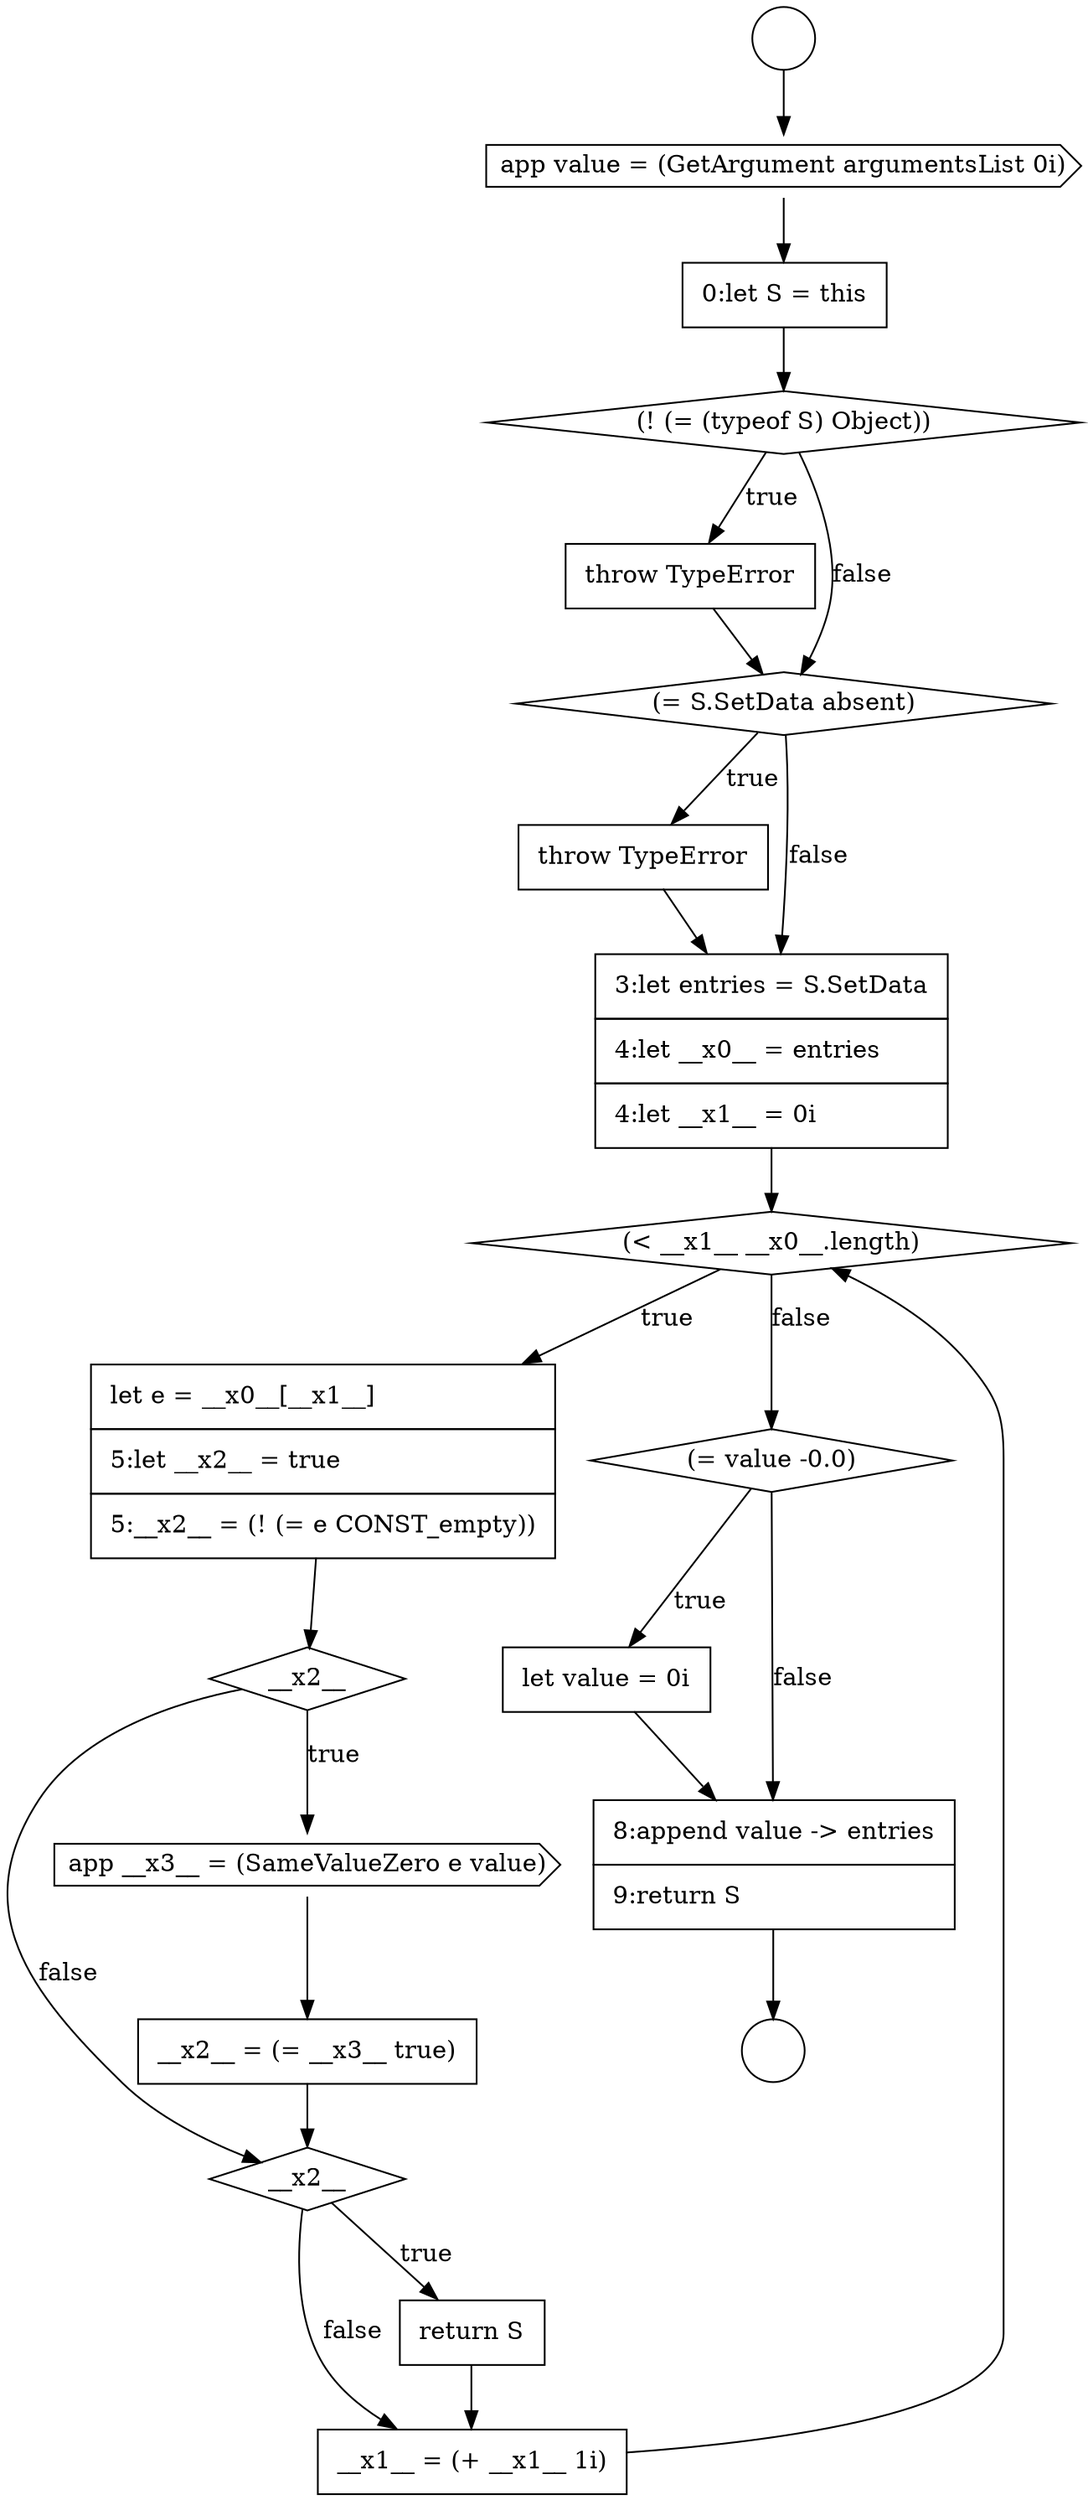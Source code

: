 digraph {
  node0 [shape=circle label=" " color="black" fillcolor="white" style=filled]
  node5 [shape=none, margin=0, label=<<font color="black">
    <table border="0" cellborder="1" cellspacing="0" cellpadding="10">
      <tr><td align="left">throw TypeError</td></tr>
    </table>
  </font>> color="black" fillcolor="white" style=filled]
  node10 [shape=none, margin=0, label=<<font color="black">
    <table border="0" cellborder="1" cellspacing="0" cellpadding="10">
      <tr><td align="left">let e = __x0__[__x1__]</td></tr>
      <tr><td align="left">5:let __x2__ = true</td></tr>
      <tr><td align="left">5:__x2__ = (! (= e CONST_empty))</td></tr>
    </table>
  </font>> color="black" fillcolor="white" style=filled]
  node14 [shape=diamond, label=<<font color="black">__x2__</font>> color="black" fillcolor="white" style=filled]
  node1 [shape=circle label=" " color="black" fillcolor="white" style=filled]
  node6 [shape=diamond, label=<<font color="black">(= S.SetData absent)</font>> color="black" fillcolor="white" style=filled]
  node9 [shape=diamond, label=<<font color="black">(&lt; __x1__ __x0__.length)</font>> color="black" fillcolor="white" style=filled]
  node13 [shape=none, margin=0, label=<<font color="black">
    <table border="0" cellborder="1" cellspacing="0" cellpadding="10">
      <tr><td align="left">__x2__ = (= __x3__ true)</td></tr>
    </table>
  </font>> color="black" fillcolor="white" style=filled]
  node2 [shape=cds, label=<<font color="black">app value = (GetArgument argumentsList 0i)</font>> color="black" fillcolor="white" style=filled]
  node17 [shape=diamond, label=<<font color="black">(= value -0.0)</font>> color="black" fillcolor="white" style=filled]
  node12 [shape=cds, label=<<font color="black">app __x3__ = (SameValueZero e value)</font>> color="black" fillcolor="white" style=filled]
  node7 [shape=none, margin=0, label=<<font color="black">
    <table border="0" cellborder="1" cellspacing="0" cellpadding="10">
      <tr><td align="left">throw TypeError</td></tr>
    </table>
  </font>> color="black" fillcolor="white" style=filled]
  node3 [shape=none, margin=0, label=<<font color="black">
    <table border="0" cellborder="1" cellspacing="0" cellpadding="10">
      <tr><td align="left">0:let S = this</td></tr>
    </table>
  </font>> color="black" fillcolor="white" style=filled]
  node18 [shape=none, margin=0, label=<<font color="black">
    <table border="0" cellborder="1" cellspacing="0" cellpadding="10">
      <tr><td align="left">let value = 0i</td></tr>
    </table>
  </font>> color="black" fillcolor="white" style=filled]
  node16 [shape=none, margin=0, label=<<font color="black">
    <table border="0" cellborder="1" cellspacing="0" cellpadding="10">
      <tr><td align="left">__x1__ = (+ __x1__ 1i)</td></tr>
    </table>
  </font>> color="black" fillcolor="white" style=filled]
  node11 [shape=diamond, label=<<font color="black">__x2__</font>> color="black" fillcolor="white" style=filled]
  node8 [shape=none, margin=0, label=<<font color="black">
    <table border="0" cellborder="1" cellspacing="0" cellpadding="10">
      <tr><td align="left">3:let entries = S.SetData</td></tr>
      <tr><td align="left">4:let __x0__ = entries</td></tr>
      <tr><td align="left">4:let __x1__ = 0i</td></tr>
    </table>
  </font>> color="black" fillcolor="white" style=filled]
  node19 [shape=none, margin=0, label=<<font color="black">
    <table border="0" cellborder="1" cellspacing="0" cellpadding="10">
      <tr><td align="left">8:append value -&gt; entries</td></tr>
      <tr><td align="left">9:return S</td></tr>
    </table>
  </font>> color="black" fillcolor="white" style=filled]
  node4 [shape=diamond, label=<<font color="black">(! (= (typeof S) Object))</font>> color="black" fillcolor="white" style=filled]
  node15 [shape=none, margin=0, label=<<font color="black">
    <table border="0" cellborder="1" cellspacing="0" cellpadding="10">
      <tr><td align="left">return S</td></tr>
    </table>
  </font>> color="black" fillcolor="white" style=filled]
  node13 -> node14 [ color="black"]
  node0 -> node2 [ color="black"]
  node16 -> node9 [ color="black"]
  node19 -> node1 [ color="black"]
  node10 -> node11 [ color="black"]
  node4 -> node5 [label=<<font color="black">true</font>> color="black"]
  node4 -> node6 [label=<<font color="black">false</font>> color="black"]
  node8 -> node9 [ color="black"]
  node5 -> node6 [ color="black"]
  node3 -> node4 [ color="black"]
  node6 -> node7 [label=<<font color="black">true</font>> color="black"]
  node6 -> node8 [label=<<font color="black">false</font>> color="black"]
  node7 -> node8 [ color="black"]
  node18 -> node19 [ color="black"]
  node2 -> node3 [ color="black"]
  node9 -> node10 [label=<<font color="black">true</font>> color="black"]
  node9 -> node17 [label=<<font color="black">false</font>> color="black"]
  node15 -> node16 [ color="black"]
  node12 -> node13 [ color="black"]
  node11 -> node12 [label=<<font color="black">true</font>> color="black"]
  node11 -> node14 [label=<<font color="black">false</font>> color="black"]
  node14 -> node15 [label=<<font color="black">true</font>> color="black"]
  node14 -> node16 [label=<<font color="black">false</font>> color="black"]
  node17 -> node18 [label=<<font color="black">true</font>> color="black"]
  node17 -> node19 [label=<<font color="black">false</font>> color="black"]
}
